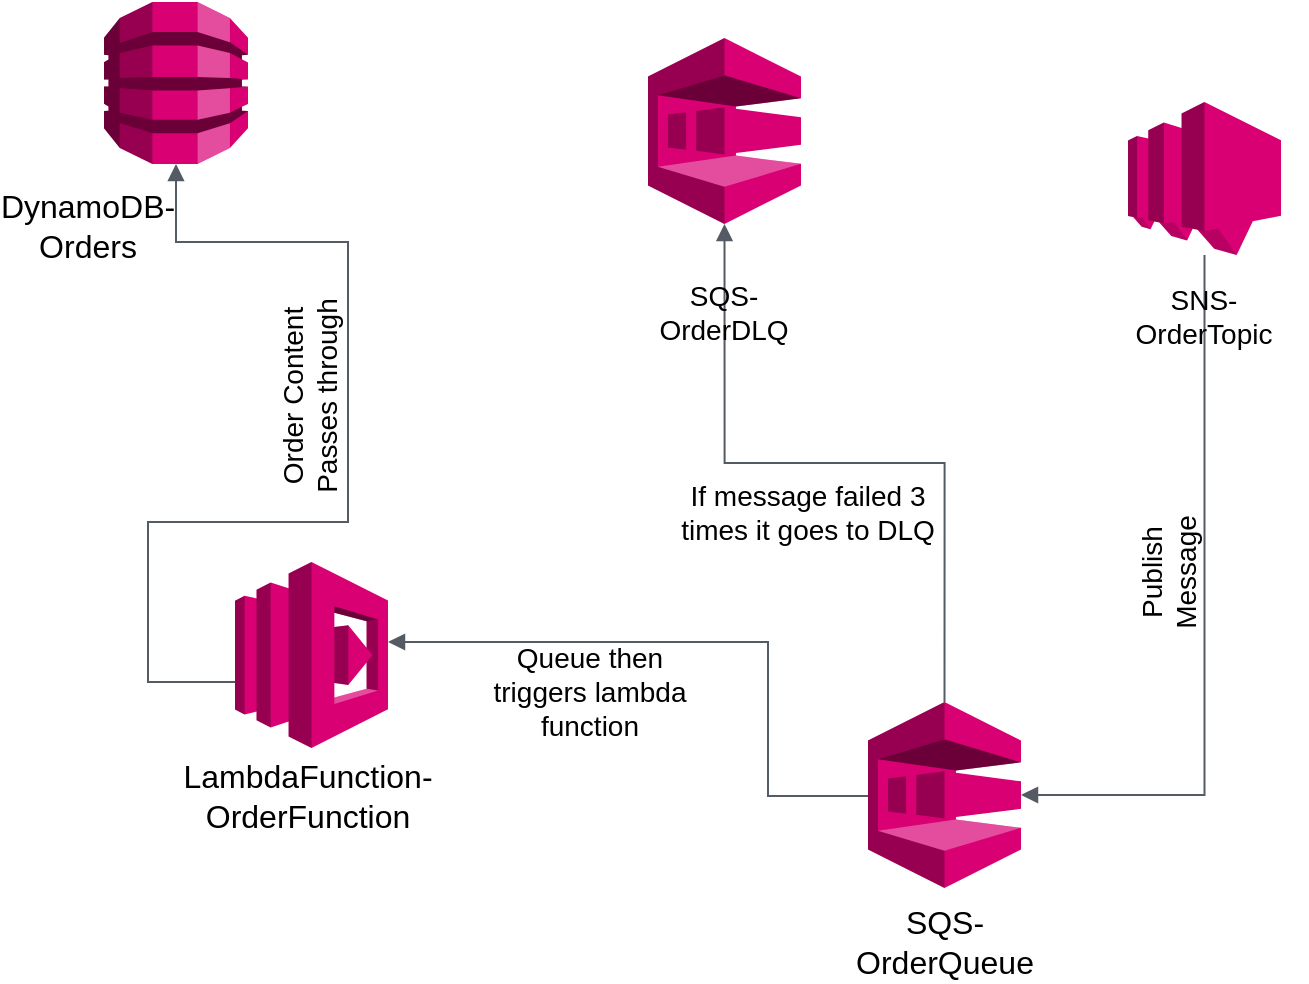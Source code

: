 <mxfile version="26.3.0">
  <diagram name="Page-1" id="xjGja7goKfKSCgqMYQ1x">
    <mxGraphModel dx="1892" dy="658" grid="1" gridSize="10" guides="1" tooltips="1" connect="1" arrows="1" fold="1" page="1" pageScale="1" pageWidth="850" pageHeight="1100" math="0" shadow="0">
      <root>
        <mxCell id="0" />
        <mxCell id="1" parent="0" />
        <mxCell id="nfWWjlg9oQDZ5O4VqrI9-6" value="" style="outlineConnect=0;dashed=0;verticalLabelPosition=bottom;verticalAlign=top;align=center;html=1;shape=mxgraph.aws3.dynamo_db;fillColor=#d80073;fontColor=#ffffff;strokeColor=#A50040;" vertex="1" parent="1">
          <mxGeometry x="-72" y="70" width="72" height="81" as="geometry" />
        </mxCell>
        <mxCell id="nfWWjlg9oQDZ5O4VqrI9-7" value="" style="outlineConnect=0;dashed=0;verticalLabelPosition=bottom;verticalAlign=top;align=center;html=1;shape=mxgraph.aws3.sns;fillColor=#d80073;fontColor=#ffffff;strokeColor=#A50040;" vertex="1" parent="1">
          <mxGeometry x="440.01" y="120" width="76.5" height="76.5" as="geometry" />
        </mxCell>
        <mxCell id="nfWWjlg9oQDZ5O4VqrI9-8" value="" style="outlineConnect=0;dashed=0;verticalLabelPosition=bottom;verticalAlign=top;align=center;html=1;shape=mxgraph.aws3.sqs;fillColor=#d80073;fontColor=#ffffff;strokeColor=#A50040;" vertex="1" parent="1">
          <mxGeometry x="200" y="88" width="76.5" height="93" as="geometry" />
        </mxCell>
        <mxCell id="nfWWjlg9oQDZ5O4VqrI9-9" value="" style="outlineConnect=0;dashed=0;verticalLabelPosition=bottom;verticalAlign=top;align=center;html=1;shape=mxgraph.aws3.lambda;fillColor=#d80073;fontColor=#ffffff;strokeColor=#A50040;" vertex="1" parent="1">
          <mxGeometry x="-6.5" y="350" width="76.5" height="93" as="geometry" />
        </mxCell>
        <mxCell id="nfWWjlg9oQDZ5O4VqrI9-10" value="" style="outlineConnect=0;dashed=0;verticalLabelPosition=bottom;verticalAlign=top;align=center;html=1;shape=mxgraph.aws3.sqs;fillColor=#d80073;fontColor=#ffffff;strokeColor=#A50040;" vertex="1" parent="1">
          <mxGeometry x="310" y="420" width="76.5" height="93" as="geometry" />
        </mxCell>
        <mxCell id="nfWWjlg9oQDZ5O4VqrI9-13" value="" style="edgeStyle=orthogonalEdgeStyle;html=1;endArrow=none;elbow=vertical;startArrow=block;startFill=1;strokeColor=#545B64;rounded=0;" edge="1" parent="1" source="nfWWjlg9oQDZ5O4VqrI9-10" target="nfWWjlg9oQDZ5O4VqrI9-7">
          <mxGeometry width="100" relative="1" as="geometry">
            <mxPoint x="380" y="340" as="sourcePoint" />
            <mxPoint x="480" y="340" as="targetPoint" />
          </mxGeometry>
        </mxCell>
        <mxCell id="nfWWjlg9oQDZ5O4VqrI9-17" value="" style="edgeStyle=orthogonalEdgeStyle;html=1;endArrow=none;elbow=vertical;startArrow=block;startFill=1;strokeColor=#545B64;rounded=0;" edge="1" parent="1" source="nfWWjlg9oQDZ5O4VqrI9-9" target="nfWWjlg9oQDZ5O4VqrI9-10">
          <mxGeometry width="100" relative="1" as="geometry">
            <mxPoint x="380" y="340" as="sourcePoint" />
            <mxPoint x="480" y="340" as="targetPoint" />
            <Array as="points">
              <mxPoint x="260" y="390" />
              <mxPoint x="260" y="467" />
            </Array>
          </mxGeometry>
        </mxCell>
        <mxCell id="nfWWjlg9oQDZ5O4VqrI9-18" value="&lt;font style=&quot;font-size: 14px;&quot;&gt;SNS-OrderTopic&lt;/font&gt;" style="text;strokeColor=none;align=center;fillColor=none;html=1;verticalAlign=middle;whiteSpace=wrap;rounded=0;" vertex="1" parent="1">
          <mxGeometry x="427.39" y="196.5" width="101.75" height="60" as="geometry" />
        </mxCell>
        <mxCell id="nfWWjlg9oQDZ5O4VqrI9-20" value="&lt;font style=&quot;font-size: 16px;&quot;&gt;SQS-OrderQueue&lt;/font&gt;" style="text;strokeColor=none;align=center;fillColor=none;html=1;verticalAlign=middle;whiteSpace=wrap;rounded=0;" vertex="1" parent="1">
          <mxGeometry x="305.75" y="520" width="85" height="40" as="geometry" />
        </mxCell>
        <mxCell id="nfWWjlg9oQDZ5O4VqrI9-23" value="&lt;font style=&quot;font-size: 16px;&quot;&gt;LambdaFunction-OrderFunction&lt;/font&gt;" style="text;strokeColor=none;align=center;fillColor=none;html=1;verticalAlign=middle;whiteSpace=wrap;rounded=0;" vertex="1" parent="1">
          <mxGeometry y="451.5" width="60" height="30" as="geometry" />
        </mxCell>
        <mxCell id="nfWWjlg9oQDZ5O4VqrI9-25" value="" style="edgeStyle=orthogonalEdgeStyle;html=1;endArrow=none;elbow=vertical;startArrow=block;startFill=1;strokeColor=#545B64;rounded=0;exitX=0.5;exitY=1;exitDx=0;exitDy=0;exitPerimeter=0;" edge="1" parent="1" source="nfWWjlg9oQDZ5O4VqrI9-6" target="nfWWjlg9oQDZ5O4VqrI9-9">
          <mxGeometry width="100" relative="1" as="geometry">
            <mxPoint x="90" y="220" as="sourcePoint" />
            <mxPoint x="480" y="330" as="targetPoint" />
            <Array as="points">
              <mxPoint x="-36" y="190" />
              <mxPoint x="50" y="190" />
              <mxPoint x="50" y="330" />
              <mxPoint x="-50" y="330" />
              <mxPoint x="-50" y="410" />
            </Array>
          </mxGeometry>
        </mxCell>
        <mxCell id="nfWWjlg9oQDZ5O4VqrI9-26" value="&lt;font style=&quot;font-size: 16px;&quot;&gt;DynamoDB- Orders&lt;/font&gt;" style="text;strokeColor=none;align=center;fillColor=none;html=1;verticalAlign=middle;whiteSpace=wrap;rounded=0;" vertex="1" parent="1">
          <mxGeometry x="-110" y="166.5" width="60" height="30" as="geometry" />
        </mxCell>
        <mxCell id="nfWWjlg9oQDZ5O4VqrI9-28" value="&lt;font style=&quot;font-size: 14px;&quot;&gt;Publish Message&lt;/font&gt;" style="text;strokeColor=none;align=center;fillColor=none;html=1;verticalAlign=middle;whiteSpace=wrap;rounded=0;rotation=-90;" vertex="1" parent="1">
          <mxGeometry x="420" y="340" width="80" height="30" as="geometry" />
        </mxCell>
        <mxCell id="nfWWjlg9oQDZ5O4VqrI9-29" value="&lt;font style=&quot;font-size: 14px;&quot;&gt;Queue then triggers lambda function&lt;/font&gt;" style="text;strokeColor=none;align=center;fillColor=none;html=1;verticalAlign=middle;whiteSpace=wrap;rounded=0;" vertex="1" parent="1">
          <mxGeometry x="120" y="400" width="101.75" height="30" as="geometry" />
        </mxCell>
        <mxCell id="nfWWjlg9oQDZ5O4VqrI9-31" value="" style="edgeStyle=orthogonalEdgeStyle;html=1;endArrow=none;elbow=vertical;startArrow=block;startFill=1;strokeColor=#545B64;rounded=0;entryX=0.5;entryY=0;entryDx=0;entryDy=0;entryPerimeter=0;exitX=0.5;exitY=1;exitDx=0;exitDy=0;exitPerimeter=0;" edge="1" parent="1" source="nfWWjlg9oQDZ5O4VqrI9-8" target="nfWWjlg9oQDZ5O4VqrI9-10">
          <mxGeometry width="100" relative="1" as="geometry">
            <mxPoint x="380" y="320" as="sourcePoint" />
            <mxPoint x="480" y="320" as="targetPoint" />
          </mxGeometry>
        </mxCell>
        <mxCell id="nfWWjlg9oQDZ5O4VqrI9-32" value="&lt;font style=&quot;font-size: 14px;&quot;&gt;If message failed 3 times it goes to DLQ&lt;/font&gt;" style="text;strokeColor=none;align=center;fillColor=none;html=1;verticalAlign=middle;whiteSpace=wrap;rounded=0;" vertex="1" parent="1">
          <mxGeometry x="210" y="310" width="140" height="30" as="geometry" />
        </mxCell>
        <mxCell id="nfWWjlg9oQDZ5O4VqrI9-34" value="SQS-OrderDLQ" style="text;strokeColor=none;align=center;fillColor=none;html=1;verticalAlign=middle;whiteSpace=wrap;rounded=0;fontSize=14;" vertex="1" parent="1">
          <mxGeometry x="188.25" y="210" width="100" height="30" as="geometry" />
        </mxCell>
        <mxCell id="nfWWjlg9oQDZ5O4VqrI9-39" value="&lt;font style=&quot;font-size: 14px;&quot;&gt;Order Content Passes through&lt;/font&gt;" style="text;strokeColor=none;align=center;fillColor=none;html=1;verticalAlign=middle;whiteSpace=wrap;rounded=0;rotation=-90;" vertex="1" parent="1">
          <mxGeometry x="-27" y="250" width="114" height="33.5" as="geometry" />
        </mxCell>
      </root>
    </mxGraphModel>
  </diagram>
</mxfile>
